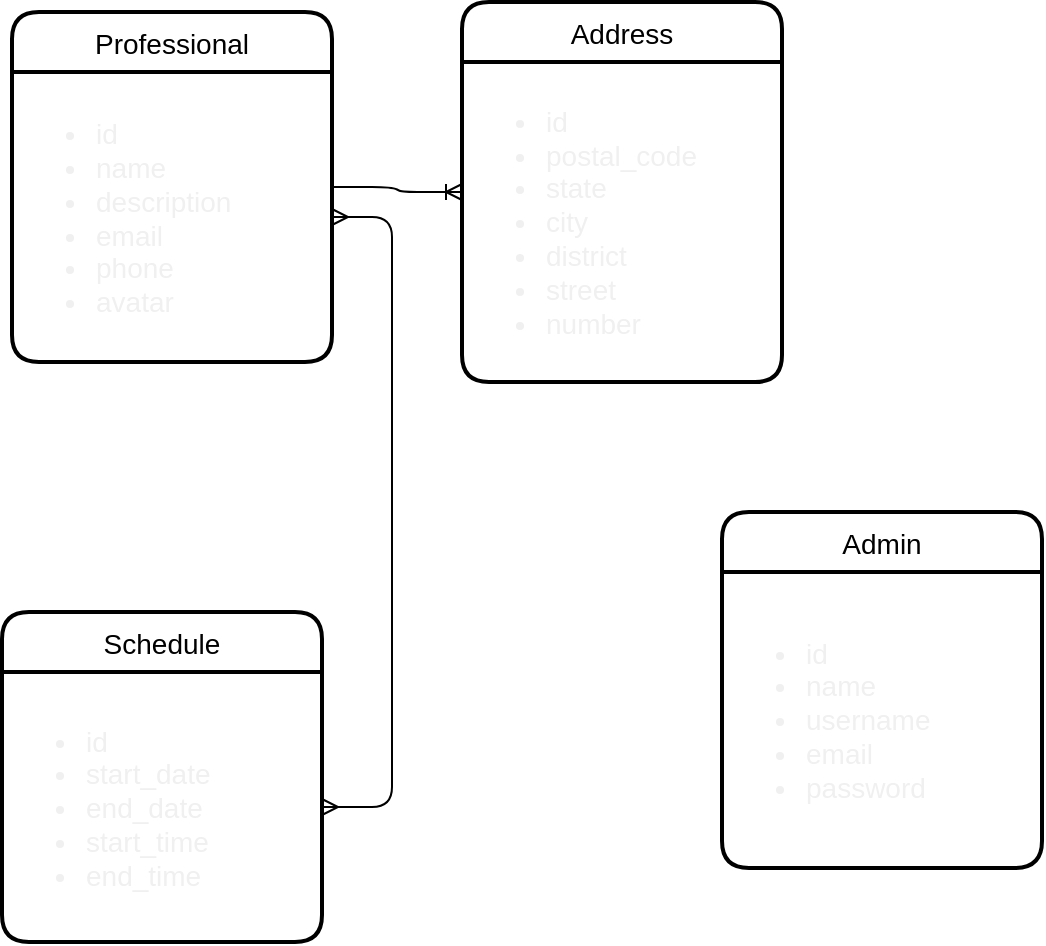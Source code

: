 <mxfile>
    <diagram id="aIQrbQdBFNZIw0uxoxOC" name="Page-1">
        <mxGraphModel dx="820" dy="482" grid="1" gridSize="10" guides="1" tooltips="1" connect="1" arrows="1" fold="1" page="1" pageScale="1" pageWidth="1169" pageHeight="827" math="0" shadow="0">
            <root>
                <mxCell id="0"/>
                <mxCell id="1" parent="0"/>
                <mxCell id="2" value="Professional" style="swimlane;childLayout=stackLayout;horizontal=1;startSize=30;horizontalStack=0;rounded=1;fontSize=14;fontStyle=0;strokeWidth=2;resizeParent=0;resizeLast=1;shadow=0;dashed=0;align=center;" parent="1" vertex="1">
                    <mxGeometry x="115" y="130" width="160" height="175" as="geometry">
                        <mxRectangle x="115" y="130" width="110" height="30" as="alternateBounds"/>
                    </mxGeometry>
                </mxCell>
                <mxCell id="13" value="&lt;ul&gt;&lt;li&gt;id&lt;/li&gt;&lt;li&gt;name&lt;/li&gt;&lt;li&gt;description&lt;/li&gt;&lt;li&gt;email&lt;/li&gt;&lt;li&gt;phone&lt;/li&gt;&lt;li&gt;avatar&lt;/li&gt;&lt;/ul&gt;" style="text;html=1;align=left;verticalAlign=middle;resizable=0;points=[];autosize=1;strokeColor=none;fontSize=14;fontColor=#f0f0f0;" parent="2" vertex="1">
                    <mxGeometry y="30" width="160" height="145" as="geometry"/>
                </mxCell>
                <mxCell id="8" value="Admin" style="swimlane;childLayout=stackLayout;horizontal=1;startSize=30;horizontalStack=0;rounded=1;fontSize=14;fontStyle=0;strokeWidth=2;resizeParent=0;resizeLast=1;shadow=0;dashed=0;align=center;" parent="1" vertex="1">
                    <mxGeometry x="470" y="380" width="160" height="178" as="geometry">
                        <mxRectangle x="510" y="330" width="110" height="30" as="alternateBounds"/>
                    </mxGeometry>
                </mxCell>
                <mxCell id="14" value="&lt;ul&gt;&lt;li&gt;id&lt;/li&gt;&lt;li&gt;name&lt;/li&gt;&lt;li&gt;username&lt;/li&gt;&lt;li&gt;email&lt;/li&gt;&lt;li&gt;password&lt;/li&gt;&lt;/ul&gt;" style="text;html=1;align=left;verticalAlign=middle;resizable=0;points=[];autosize=1;strokeColor=none;fontSize=14;fontColor=#f0f0f0;" parent="8" vertex="1">
                    <mxGeometry y="30" width="160" height="148" as="geometry"/>
                </mxCell>
                <mxCell id="9" value="Address" style="swimlane;childLayout=stackLayout;horizontal=1;startSize=30;horizontalStack=0;rounded=1;fontSize=14;fontStyle=0;strokeWidth=2;resizeParent=0;resizeLast=1;shadow=0;dashed=0;align=center;" parent="1" vertex="1">
                    <mxGeometry x="340" y="125" width="160" height="190" as="geometry">
                        <mxRectangle x="475" y="70" width="110" height="30" as="alternateBounds"/>
                    </mxGeometry>
                </mxCell>
                <mxCell id="12" value="&lt;ul&gt;&lt;li&gt;id&lt;/li&gt;&lt;li&gt;postal_code&lt;/li&gt;&lt;li&gt;state&lt;/li&gt;&lt;li&gt;city&lt;/li&gt;&lt;li&gt;district&lt;/li&gt;&lt;li&gt;street&lt;/li&gt;&lt;li&gt;number&lt;/li&gt;&lt;/ul&gt;" style="text;html=1;align=left;verticalAlign=middle;resizable=0;points=[];autosize=1;strokeColor=none;fontSize=14;fontColor=#f0f0f0;" parent="9" vertex="1">
                    <mxGeometry y="30" width="160" height="160" as="geometry"/>
                </mxCell>
                <mxCell id="10" value="Schedule" style="swimlane;childLayout=stackLayout;horizontal=1;startSize=30;horizontalStack=0;rounded=1;fontSize=14;fontStyle=0;strokeWidth=2;resizeParent=0;resizeLast=1;shadow=0;dashed=0;align=center;" parent="1" vertex="1">
                    <mxGeometry x="110" y="430" width="160" height="165" as="geometry">
                        <mxRectangle x="240" y="460" width="110" height="30" as="alternateBounds"/>
                    </mxGeometry>
                </mxCell>
                <mxCell id="11" value="&lt;ul&gt;&lt;li&gt;id&lt;/li&gt;&lt;li&gt;start_date&lt;/li&gt;&lt;li&gt;end_date&lt;/li&gt;&lt;li&gt;start_time&lt;/li&gt;&lt;li&gt;end_time&lt;/li&gt;&lt;/ul&gt;" style="text;html=1;align=left;verticalAlign=middle;resizable=0;points=[];autosize=1;strokeColor=none;fontSize=14;fontColor=#f0f0f0;" parent="10" vertex="1">
                    <mxGeometry y="30" width="160" height="135" as="geometry"/>
                </mxCell>
                <mxCell id="15" value="" style="edgeStyle=entityRelationEdgeStyle;fontSize=12;html=1;endArrow=ERoneToMany;fontColor=#f0f0f0;exitX=1;exitY=0.5;exitDx=0;exitDy=0;entryX=0;entryY=0.5;entryDx=0;entryDy=0;" parent="1" source="2" target="9" edge="1">
                    <mxGeometry width="100" height="100" relative="1" as="geometry">
                        <mxPoint x="185" y="280" as="sourcePoint"/>
                        <mxPoint x="285" y="180" as="targetPoint"/>
                    </mxGeometry>
                </mxCell>
                <mxCell id="18" value="" style="edgeStyle=entityRelationEdgeStyle;fontSize=12;html=1;endArrow=ERmany;startArrow=ERmany;fontColor=#f0f0f0;" parent="1" source="11" target="13" edge="1">
                    <mxGeometry width="100" height="100" relative="1" as="geometry">
                        <mxPoint x="290" y="380" as="sourcePoint"/>
                        <mxPoint x="390" y="280" as="targetPoint"/>
                    </mxGeometry>
                </mxCell>
            </root>
        </mxGraphModel>
    </diagram>
</mxfile>
